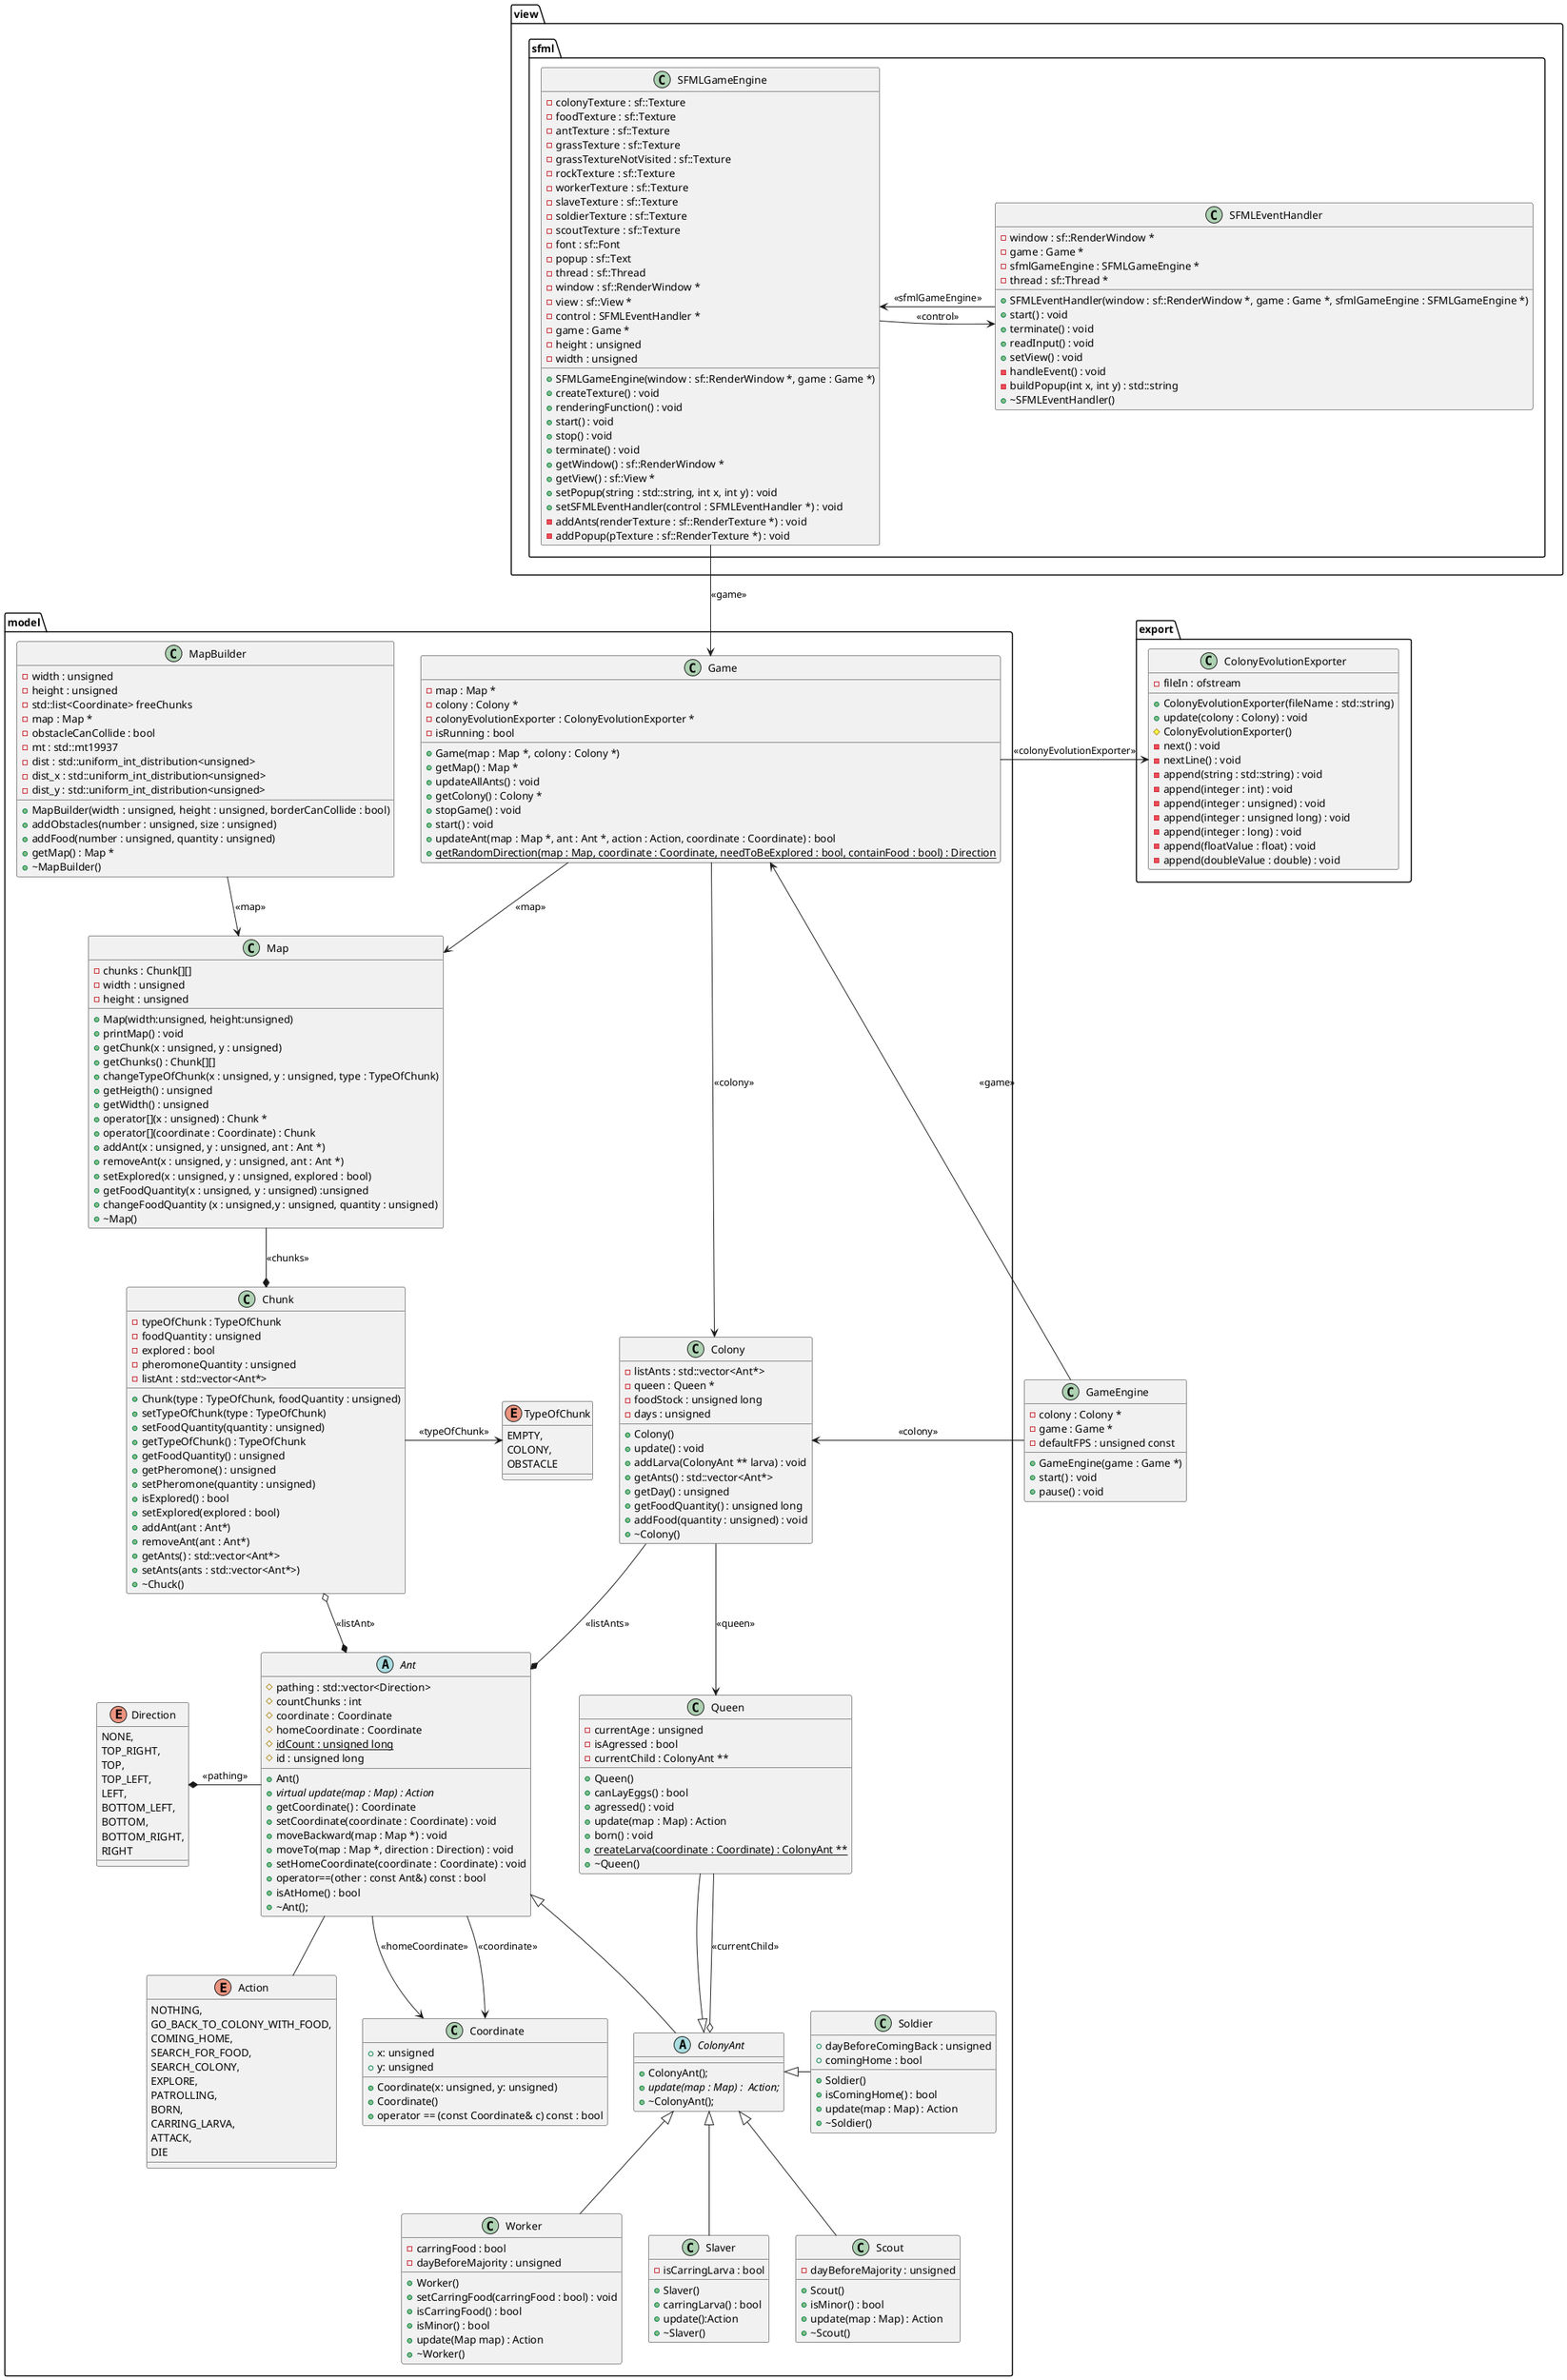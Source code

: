 @startuml
'https://plantuml.com/class-diagram


class GameEngine {
    -colony : Colony *
    -game : Game *
    -defaultFPS : unsigned const
    +GameEngine(game : Game *)
    +start() : void
    +pause() : void
}

package model {
    class Coordinate {
        +x: unsigned
        +y: unsigned
        +Coordinate(x: unsigned, y: unsigned)
        +Coordinate()
        +operator == (const Coordinate& c) const : bool
    }

    enum Action {
        NOTHING,
        GO_BACK_TO_COLONY_WITH_FOOD,
        COMING_HOME,
        SEARCH_FOR_FOOD,
        SEARCH_COLONY,
        EXPLORE,
        PATROLLING,
        BORN,
        CARRING_LARVA,
        ATTACK,
        DIE
    }

    enum Direction {
        NONE,
        TOP_RIGHT,
        TOP,
        TOP_LEFT,
        LEFT,
        BOTTOM_LEFT,
        BOTTOM,
        BOTTOM_RIGHT,
        RIGHT
    }

    abstract class Ant {
        #pathing : std::vector<Direction>
        #countChunks : int
        #coordinate : Coordinate
        #homeCoordinate : Coordinate
        #{static} idCount : unsigned long
        #id : unsigned long
        +Ant()
        +{abstract} virtual update(map : Map) : Action
        +getCoordinate() : Coordinate
        +setCoordinate(coordinate : Coordinate) : void
        +moveBackward(map : Map *) : void
        +moveTo(map : Map *, direction : Direction) : void
        +setHomeCoordinate(coordinate : Coordinate) : void
        +operator==(other : const Ant&) const : bool
        +isAtHome() : bool
        +~Ant();
    }

    Ant --> Coordinate : <<coordinate>>
    Ant --> Coordinate : <<homeCoordinate>>
    Ant -left-* Direction : <<pathing>>
    Ant -- Action

    abstract class ColonyAnt extends Ant {
        +ColonyAnt();
        +{abstract} update(map : Map) :  Action;
        +~ColonyAnt();
    }

    class Queen {
        -currentAge : unsigned
        -isAgressed : bool
        -currentChild : ColonyAnt **
        +Queen()
        +canLayEggs() : bool
        +agressed() : void
        +update(map : Map) : Action
        +born() : void
        +{static} createLarva(coordinate : Coordinate) : ColonyAnt **
        +~Queen()
    }
    Queen --|> ColonyAnt

    Queen --o ColonyAnt : <<currentChild>>

    class Worker {
        -carringFood : bool
        -dayBeforeMajority : unsigned
        +Worker()
        +setCarringFood(carringFood : bool) : void
        +isCarringFood() : bool
        +isMinor() : bool
        +update(Map map) : Action
        +~Worker()
    }
    Worker -up-|> ColonyAnt

    class Soldier {
        +dayBeforeComingBack : unsigned
        +comingHome : bool
        +Soldier()
        +isComingHome() : bool
        +update(map : Map) : Action
        +~Soldier()
    }
    Soldier -left-|> ColonyAnt

    class Slaver {
        -isCarringLarva : bool
        +Slaver()
        +carringLarva() : bool
        +update():Action
        +~Slaver()
    }
    Slaver -up-|> ColonyAnt

    class Scout {
        -dayBeforeMajority : unsigned
        +Scout()
        +isMinor() : bool
        +update(map : Map) : Action
        +~Scout()
    }
    Scout -up-|> ColonyAnt

    class Colony {
        -listAnts : std::vector<Ant*>
        -queen : Queen *
        -foodStock : unsigned long
        -days : unsigned
        +Colony()
        +update() : void
        +addLarva(ColonyAnt ** larva) : void
        +getAnts() : std::vector<Ant*>
        +getDay() : unsigned
        +getFoodQuantity() : unsigned long
        +addFood(quantity : unsigned) : void
        +~Colony()
    }

    Colony --* Ant : <<listAnts>>
    Colony --> Queen : <<queen>>
    GameEngine -left-> Colony : <<colony>>

    enum TypeOfChunk {
        EMPTY,
        COLONY,
        OBSTACLE
    }

    class Chunk {
        -typeOfChunk : TypeOfChunk
        -foodQuantity : unsigned
        -explored : bool
        -pheromoneQuantity : unsigned
        -listAnt : std::vector<Ant*>
        +Chunk(type : TypeOfChunk, foodQuantity : unsigned)
        +setTypeOfChunk(type : TypeOfChunk)
        +setFoodQuantity(quantity : unsigned)
        +getTypeOfChunk() : TypeOfChunk
        +getFoodQuantity() : unsigned
        +getPheromone() : unsigned
        +setPheromone(quantity : unsigned)
        +isExplored() : bool
        +setExplored(explored : bool)
        +addAnt(ant : Ant*)
        +removeAnt(ant : Ant*)
        +getAnts() : std::vector<Ant*>
        +setAnts(ants : std::vector<Ant*>)
        +~Chuck()
    }

    Chunk o--* Ant : <<listAnt>>
    Chunk -left-> TypeOfChunk : <<typeOfChunk>>

    class Map {
        -chunks : Chunk[][]
        -width : unsigned
        -height : unsigned
        +Map(width:unsigned, height:unsigned)
        +printMap() : void
        +getChunk(x : unsigned, y : unsigned)
        +getChunks() : Chunk[][]
        +changeTypeOfChunk(x : unsigned, y : unsigned, type : TypeOfChunk)
        +getHeigth() : unsigned
        +getWidth() : unsigned
        +operator[](x : unsigned) : Chunk *
        +operator[](coordinate : Coordinate) : Chunk
        +addAnt(x : unsigned, y : unsigned, ant : Ant *)
        +removeAnt(x : unsigned, y : unsigned, ant : Ant *)
        +setExplored(x : unsigned, y : unsigned, explored : bool)
        +getFoodQuantity(x : unsigned, y : unsigned) :unsigned
        +changeFoodQuantity (x : unsigned,y : unsigned, quantity : unsigned)
        +~Map()
    }

    Map --* Chunk : <<chunks>>

    class MapBuilder {
        -width : unsigned
        -height : unsigned
        -std::list<Coordinate> freeChunks
        -map : Map *
        -obstacleCanCollide : bool
        -mt : std::mt19937
        -dist : std::uniform_int_distribution<unsigned>
        -dist_x : std::uniform_int_distribution<unsigned>
        -dist_y : std::uniform_int_distribution<unsigned>
        +MapBuilder(width : unsigned, height : unsigned, borderCanCollide : bool)
        +addObstacles(number : unsigned, size : unsigned)
        +addFood(number : unsigned, quantity : unsigned)
        +getMap() : Map *
        +~MapBuilder()
    }

    MapBuilder --> Map : <<map>>

    class Game {
        -map : Map *
        -colony : Colony *
        -colonyEvolutionExporter : ColonyEvolutionExporter *
        -isRunning : bool
        +Game(map : Map *, colony : Colony *)
        +getMap() : Map *
        +updateAllAnts() : void
        +getColony() : Colony *
        +stopGame() : void
        +start() : void
        +updateAnt(map : Map *, ant : Ant *, action : Action, coordinate : Coordinate) : bool
        + {static} getRandomDirection(map : Map, coordinate : Coordinate, needToBeExplored : bool, containFood : bool) : Direction
    }

    Game --> Map : <<map>>
    Game --> Colony : <<colony>>
    GameEngine --> Game : <<game>>
}

package export {

    class ColonyEvolutionExporter {
        -fileIn : ofstream
        +ColonyEvolutionExporter(fileName : std::string)
        +update(colony : Colony) : void
        #ColonyEvolutionExporter()
        -next() : void
        -nextLine() : void
        -append(string : std::string) : void
        -append(integer : int) : void
        -append(integer : unsigned) : void
        -append(integer : unsigned long) : void
        -append(integer : long) : void
        -append(floatValue : float) : void
        -append(doubleValue : double) : void
    }
    Game -left-> ColonyEvolutionExporter : <<colonyEvolutionExporter>>
}


package view {
    package sfml {

        class SFMLGameEngine {
            -colonyTexture : sf::Texture
            -foodTexture : sf::Texture
            -antTexture : sf::Texture
            -grassTexture : sf::Texture
            -grassTextureNotVisited : sf::Texture
            -rockTexture : sf::Texture
            -workerTexture : sf::Texture
            -slaveTexture : sf::Texture
            -soldierTexture : sf::Texture
            -scoutTexture : sf::Texture
            -font : sf::Font
            -popup : sf::Text
            -thread : sf::Thread
            -window : sf::RenderWindow *
            -view : sf::View *
            -control : SFMLEventHandler *
            -game : Game *
            -height : unsigned
            -width : unsigned
            +SFMLGameEngine(window : sf::RenderWindow *, game : Game *)
            +createTexture() : void
            +renderingFunction() : void
            +start() : void
            +stop() : void
            +terminate() : void
            +getWindow() : sf::RenderWindow *
            +getView() : sf::View *
            +setPopup(string : std::string, int x, int y) : void
            +setSFMLEventHandler(control : SFMLEventHandler *) : void
            -addAnts(renderTexture : sf::RenderTexture *) : void
            -addPopup(pTexture : sf::RenderTexture *) : void
        }

        Game <-up- SFMLGameEngine : <<game>>

        class SFMLEventHandler {
            -window : sf::RenderWindow *
            -game : Game *
            -sfmlGameEngine : SFMLGameEngine *
            -thread : sf::Thread *
            +SFMLEventHandler(window : sf::RenderWindow *, game : Game *, sfmlGameEngine : SFMLGameEngine *)
            +start() : void
            +terminate() : void
            +readInput() : void
            +setView() : void
            -handleEvent() : void
            -buildPopup(int x, int y) : std::string
            +~SFMLEventHandler()
        }

        SFMLGameEngine -left-> SFMLEventHandler : <<control>>
        SFMLGameEngine <-- SFMLEventHandler : <<sfmlGameEngine>>
    }
}
@enduml